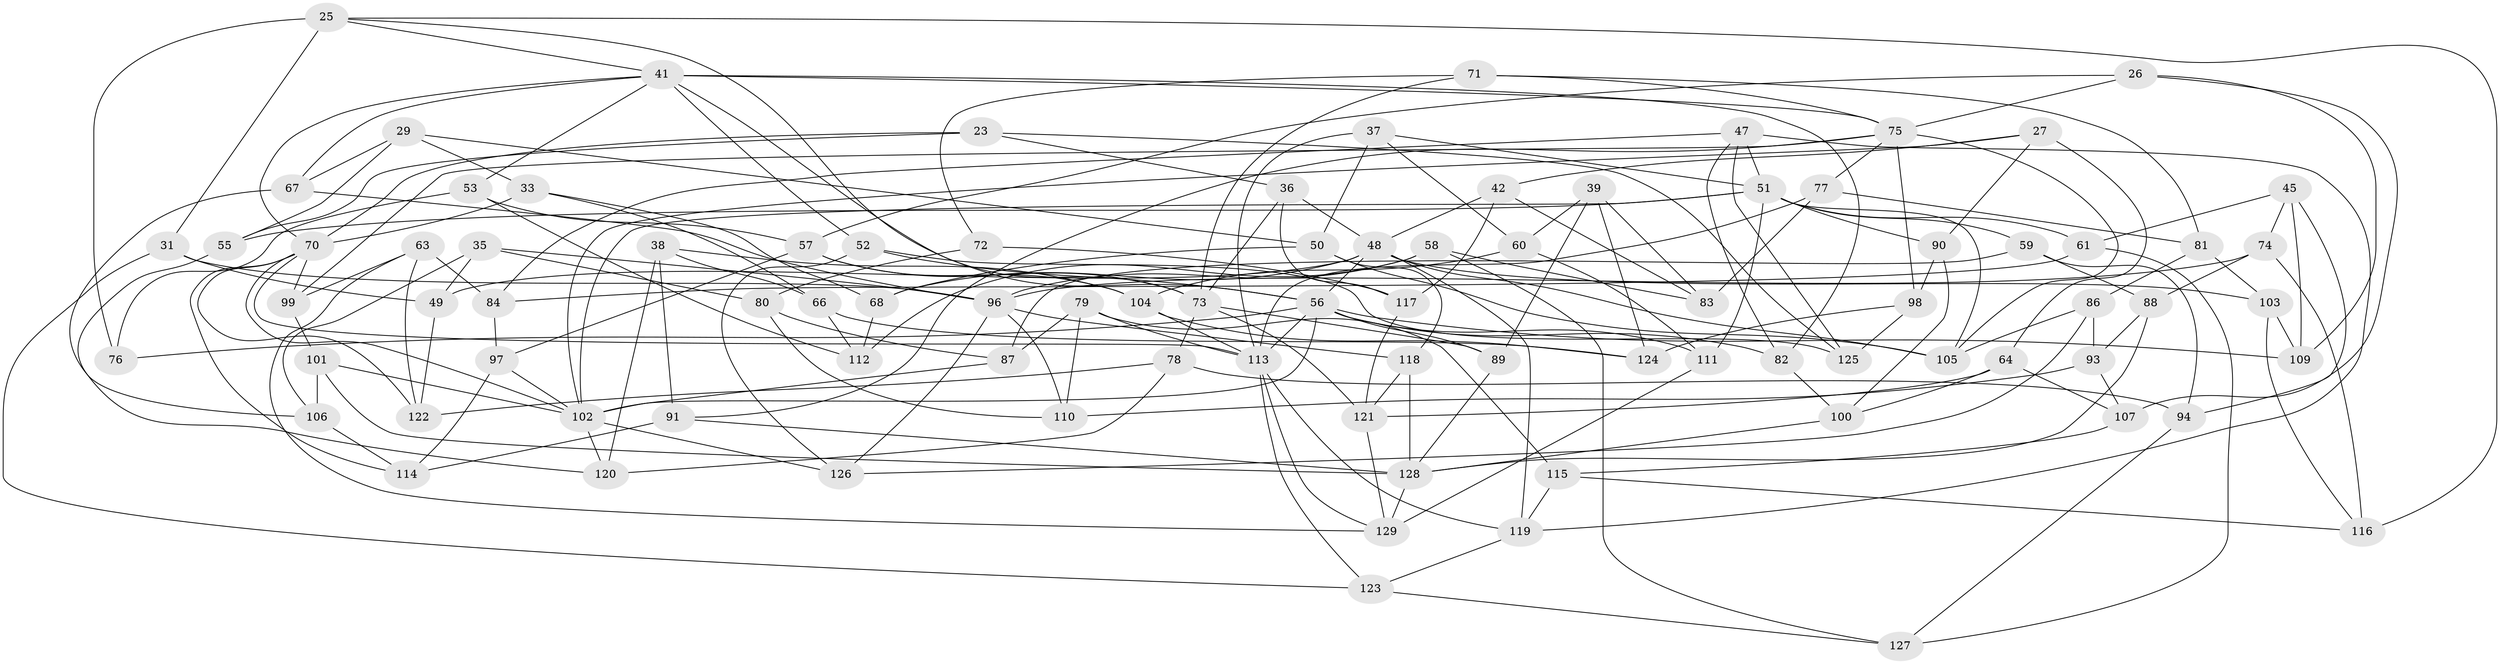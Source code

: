 // original degree distribution, {4: 1.0}
// Generated by graph-tools (version 1.1) at 2025/02/03/04/25 22:02:18]
// undirected, 90 vertices, 207 edges
graph export_dot {
graph [start="1"]
  node [color=gray90,style=filled];
  23;
  25 [super="+21"];
  26;
  27;
  29;
  31;
  33;
  35;
  36;
  37;
  38;
  39;
  41 [super="+2+40"];
  42;
  45;
  47 [super="+22"];
  48 [super="+4+7"];
  49;
  50 [super="+28"];
  51 [super="+24+30"];
  52;
  53;
  55;
  56 [super="+12+46+44+54"];
  57 [super="+19"];
  58;
  59;
  60;
  61;
  63;
  64;
  66;
  67;
  68;
  70 [super="+65"];
  71;
  72;
  73 [super="+18+34"];
  74;
  75 [super="+14+62"];
  76;
  77;
  78;
  79;
  80 [super="+43"];
  81;
  82;
  83;
  84;
  86;
  87 [super="+10"];
  88;
  89;
  90;
  91;
  93;
  94;
  96 [super="+5+17"];
  97;
  98;
  99;
  100;
  101;
  102 [super="+32"];
  103;
  104 [super="+69"];
  105 [super="+15"];
  106;
  107;
  109;
  110;
  111;
  112;
  113 [super="+85+11"];
  114;
  115;
  116;
  117;
  118;
  119 [super="+108"];
  120;
  121 [super="+92"];
  122;
  123;
  124;
  125;
  126;
  127;
  128 [super="+8+13"];
  129 [super="+95"];
  23 -- 36;
  23 -- 55;
  23 -- 125;
  23 -- 70;
  25 -- 76 [weight=2];
  25 -- 31;
  25 -- 116;
  25 -- 41;
  25 -- 56;
  26 -- 57;
  26 -- 109;
  26 -- 107;
  26 -- 75;
  27 -- 42;
  27 -- 90;
  27 -- 64;
  27 -- 102;
  29 -- 50;
  29 -- 33;
  29 -- 67;
  29 -- 55;
  31 -- 49;
  31 -- 123;
  31 -- 96;
  33 -- 70;
  33 -- 66;
  33 -- 68;
  35 -- 106;
  35 -- 80;
  35 -- 49;
  35 -- 96;
  36 -- 48;
  36 -- 117;
  36 -- 73;
  37 -- 51;
  37 -- 50;
  37 -- 60;
  37 -- 113;
  38 -- 91;
  38 -- 104;
  38 -- 120;
  38 -- 66;
  39 -- 124;
  39 -- 83;
  39 -- 89;
  39 -- 60;
  41 -- 82;
  41 -- 67;
  41 -- 52;
  41 -- 53;
  41 -- 70;
  41 -- 75;
  41 -- 73;
  42 -- 83;
  42 -- 117;
  42 -- 48;
  45 -- 109;
  45 -- 61;
  45 -- 94;
  45 -- 74;
  47 -- 82;
  47 -- 51;
  47 -- 84;
  47 -- 125;
  47 -- 119 [weight=2];
  48 -- 68;
  48 -- 105;
  48 -- 103;
  48 -- 49;
  48 -- 119;
  48 -- 56;
  49 -- 122;
  50 -- 105 [weight=2];
  50 -- 68;
  50 -- 118;
  51 -- 59;
  51 -- 61;
  51 -- 102 [weight=2];
  51 -- 55;
  51 -- 105;
  51 -- 111;
  51 -- 90;
  52 -- 126;
  52 -- 56;
  52 -- 125;
  53 -- 76;
  53 -- 112;
  53 -- 57;
  55 -- 120;
  56 -- 111;
  56 -- 102 [weight=2];
  56 -- 113 [weight=2];
  56 -- 76;
  56 -- 109;
  56 -- 89;
  56 -- 82;
  57 -- 104 [weight=2];
  57 -- 97;
  57 -- 73;
  58 -- 96;
  58 -- 83;
  58 -- 112;
  58 -- 127;
  59 -- 87;
  59 -- 94;
  59 -- 88;
  60 -- 104;
  60 -- 111;
  61 -- 127;
  61 -- 84;
  63 -- 99;
  63 -- 84;
  63 -- 122;
  63 -- 129;
  64 -- 121;
  64 -- 100;
  64 -- 107;
  66 -- 124;
  66 -- 112;
  67 -- 106;
  67 -- 96;
  68 -- 112;
  70 -- 102;
  70 -- 113;
  70 -- 114;
  70 -- 99;
  70 -- 122;
  71 -- 72;
  71 -- 81;
  71 -- 75;
  71 -- 73;
  72 -- 80 [weight=2];
  72 -- 117;
  73 -- 89;
  73 -- 121 [weight=2];
  73 -- 78;
  74 -- 88;
  74 -- 116;
  74 -- 96;
  75 -- 98;
  75 -- 91;
  75 -- 99;
  75 -- 77;
  75 -- 105;
  77 -- 81;
  77 -- 83;
  77 -- 113;
  78 -- 120;
  78 -- 94;
  78 -- 122;
  79 -- 115;
  79 -- 110;
  79 -- 87;
  79 -- 113;
  80 -- 110;
  80 -- 87 [weight=2];
  81 -- 103;
  81 -- 86;
  82 -- 100;
  84 -- 97;
  86 -- 126;
  86 -- 93;
  86 -- 105;
  87 -- 102 [weight=2];
  88 -- 93;
  88 -- 128;
  89 -- 128;
  90 -- 100;
  90 -- 98;
  91 -- 114;
  91 -- 128;
  93 -- 107;
  93 -- 110;
  94 -- 127;
  96 -- 126;
  96 -- 110;
  96 -- 118;
  97 -- 114;
  97 -- 102;
  98 -- 124;
  98 -- 125;
  99 -- 101;
  100 -- 128;
  101 -- 106;
  101 -- 102;
  101 -- 128;
  102 -- 120;
  102 -- 126;
  103 -- 109;
  103 -- 116;
  104 -- 124;
  104 -- 113;
  106 -- 114;
  107 -- 115;
  111 -- 129;
  113 -- 123;
  113 -- 129;
  113 -- 119;
  115 -- 116;
  115 -- 119;
  117 -- 121;
  118 -- 128;
  118 -- 121;
  119 -- 123;
  121 -- 129;
  123 -- 127;
  128 -- 129 [weight=2];
}
